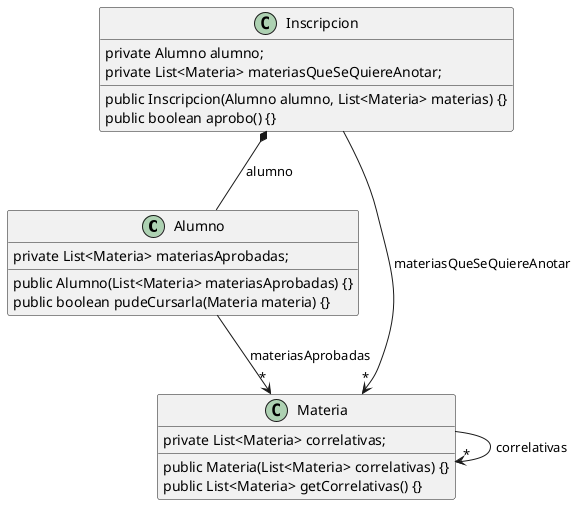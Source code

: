 @startuml
Alumno  --> "*" Materia : materiasAprobadas
Inscripcion *-- Alumno : alumno
Inscripcion  --> "*" Materia : materiasQueSeQuiereAnotar
Materia  --> "*" Materia : correlativas


class Alumno {
    private List<Materia> materiasAprobadas;
    public Alumno(List<Materia> materiasAprobadas) {}
    public boolean pudeCursarla(Materia materia) {}
}

class Inscripcion {
    private Alumno alumno;
    private List<Materia> materiasQueSeQuiereAnotar;
    public Inscripcion(Alumno alumno, List<Materia> materias) {}
    public boolean aprobo() {}
}

class Materia {
    private List<Materia> correlativas;
    public Materia(List<Materia> correlativas) {}
    public List<Materia> getCorrelativas() {}
}

@enduml
